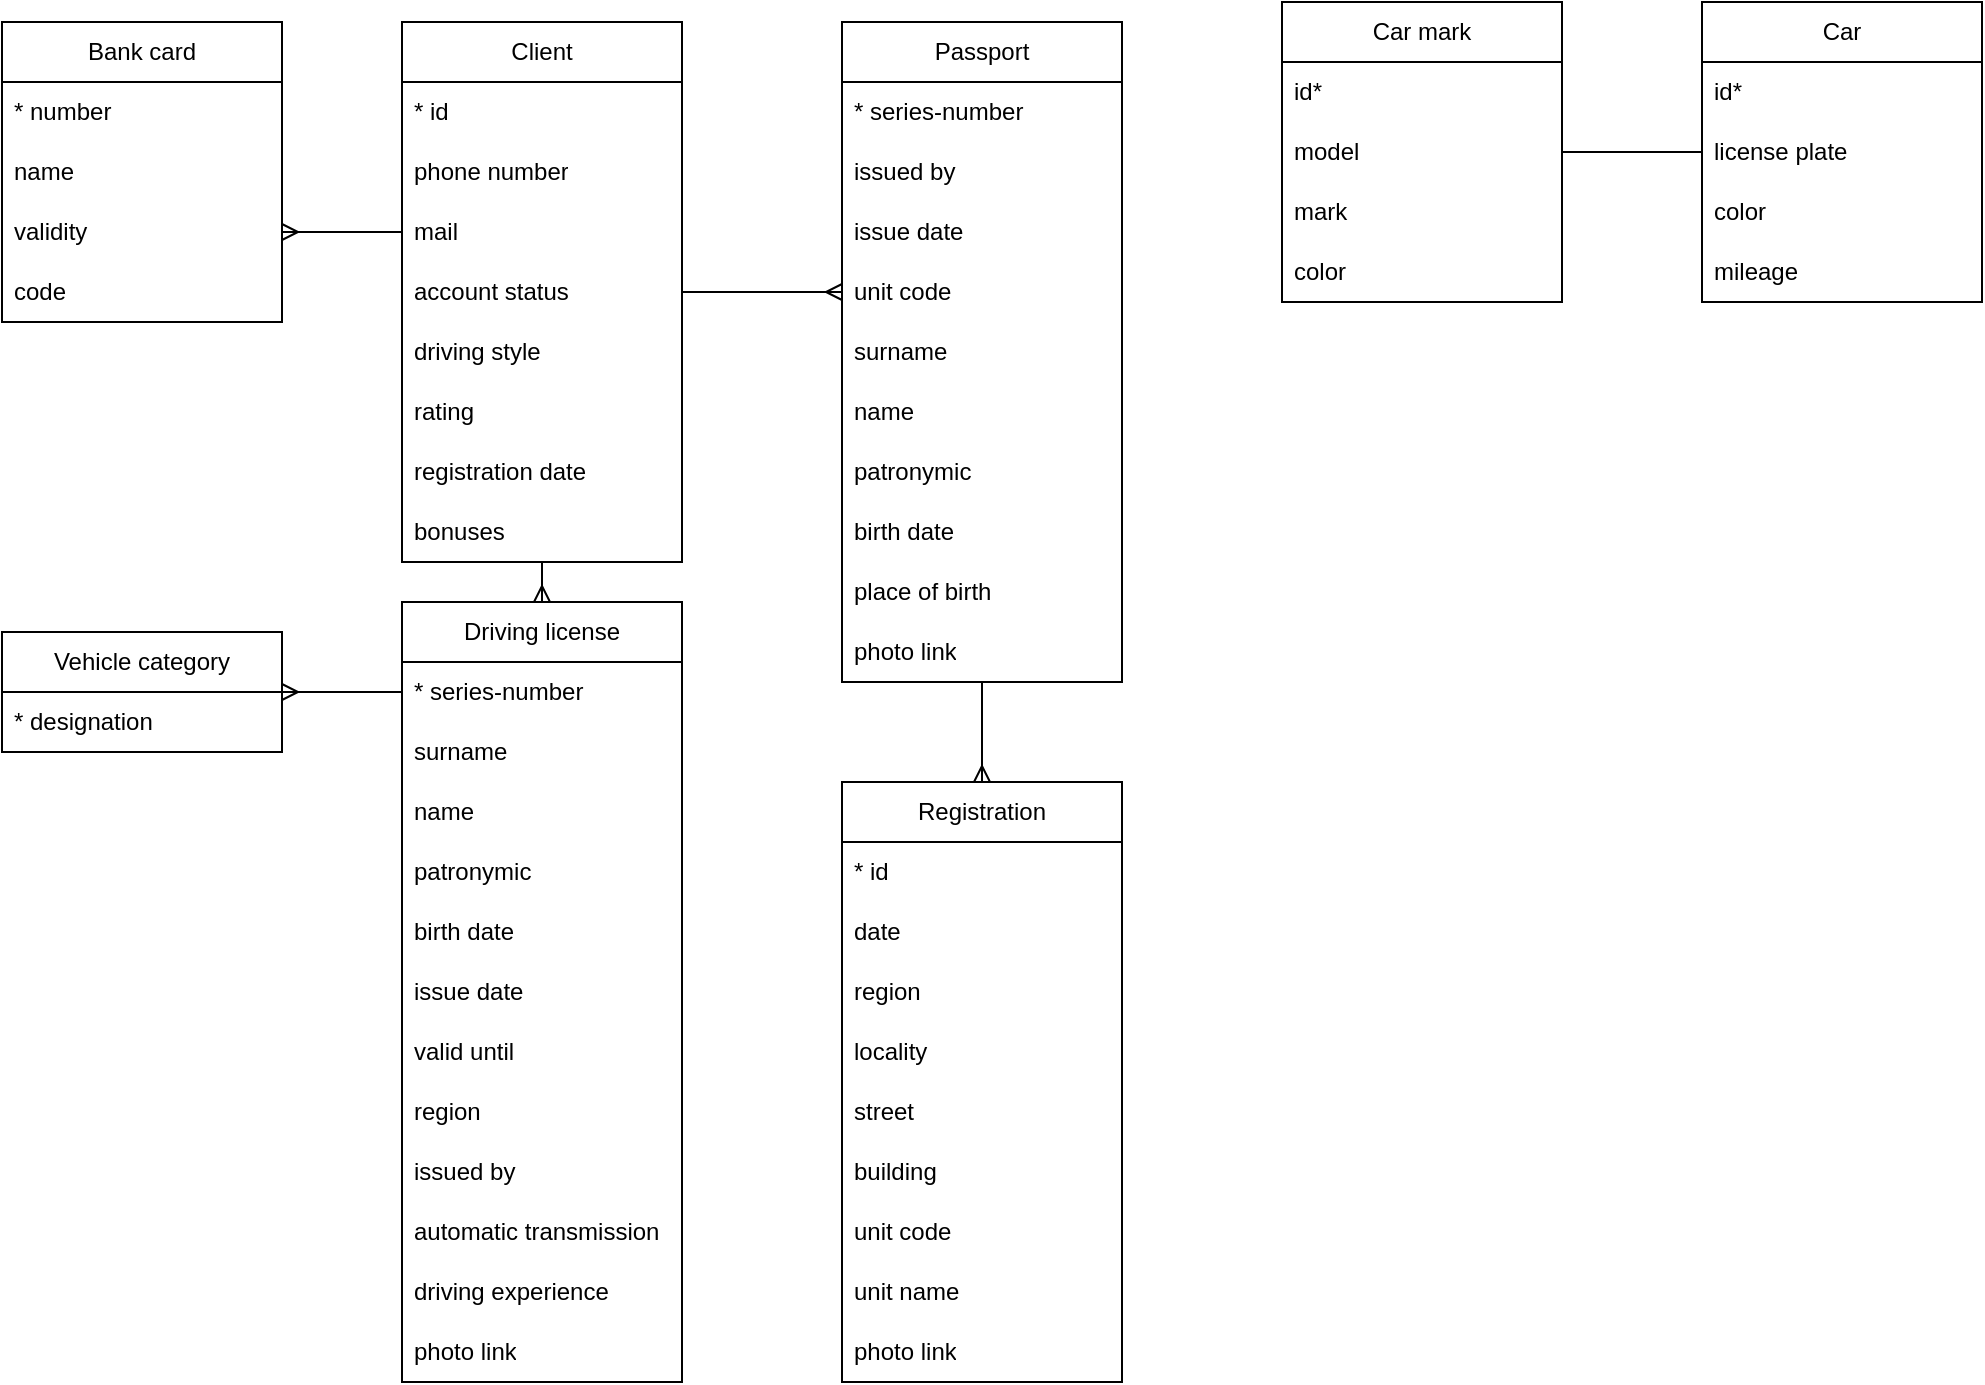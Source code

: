 <mxfile version="22.0.0" type="github">
  <diagram name="Страница 1" id="Xo3MInJ1jazoqIQb5yV8">
    <mxGraphModel dx="1313" dy="668" grid="1" gridSize="10" guides="1" tooltips="1" connect="1" arrows="1" fold="1" page="1" pageScale="1" pageWidth="2339" pageHeight="3300" math="0" shadow="0">
      <root>
        <mxCell id="0" />
        <mxCell id="1" parent="0" />
        <mxCell id="68RSDONvQVjGaNw9zP0U-49" style="edgeStyle=orthogonalEdgeStyle;rounded=0;orthogonalLoop=1;jettySize=auto;html=1;endArrow=ERmany;endFill=0;" parent="1" source="68RSDONvQVjGaNw9zP0U-1" target="68RSDONvQVjGaNw9zP0U-35" edge="1">
          <mxGeometry relative="1" as="geometry" />
        </mxCell>
        <mxCell id="Jm4ItVQTq7N8XU4CY2f_-9" style="edgeStyle=orthogonalEdgeStyle;rounded=0;orthogonalLoop=1;jettySize=auto;html=1;endArrow=ERmany;endFill=0;" parent="1" source="68RSDONvQVjGaNw9zP0U-1" target="Jm4ItVQTq7N8XU4CY2f_-1" edge="1">
          <mxGeometry relative="1" as="geometry">
            <Array as="points">
              <mxPoint x="310" y="225" />
              <mxPoint x="310" y="225" />
            </Array>
          </mxGeometry>
        </mxCell>
        <mxCell id="68RSDONvQVjGaNw9zP0U-1" value="Client" style="swimlane;fontStyle=0;childLayout=stackLayout;horizontal=1;startSize=30;horizontalStack=0;resizeParent=1;resizeParentMax=0;resizeLast=0;collapsible=1;marginBottom=0;whiteSpace=wrap;html=1;" parent="1" vertex="1">
          <mxGeometry x="360" y="120" width="140" height="270" as="geometry" />
        </mxCell>
        <mxCell id="68RSDONvQVjGaNw9zP0U-2" value="* id" style="text;strokeColor=none;fillColor=none;align=left;verticalAlign=middle;spacingLeft=4;spacingRight=4;overflow=hidden;points=[[0,0.5],[1,0.5]];portConstraint=eastwest;rotatable=0;whiteSpace=wrap;html=1;" parent="68RSDONvQVjGaNw9zP0U-1" vertex="1">
          <mxGeometry y="30" width="140" height="30" as="geometry" />
        </mxCell>
        <mxCell id="68RSDONvQVjGaNw9zP0U-34" value="phone number" style="text;strokeColor=none;fillColor=none;align=left;verticalAlign=middle;spacingLeft=4;spacingRight=4;overflow=hidden;points=[[0,0.5],[1,0.5]];portConstraint=eastwest;rotatable=0;whiteSpace=wrap;html=1;" parent="68RSDONvQVjGaNw9zP0U-1" vertex="1">
          <mxGeometry y="60" width="140" height="30" as="geometry" />
        </mxCell>
        <mxCell id="COJKhv0XAcf3NgJ0HPUm-2" value="mail" style="text;strokeColor=none;fillColor=none;align=left;verticalAlign=middle;spacingLeft=4;spacingRight=4;overflow=hidden;points=[[0,0.5],[1,0.5]];portConstraint=eastwest;rotatable=0;whiteSpace=wrap;html=1;" parent="68RSDONvQVjGaNw9zP0U-1" vertex="1">
          <mxGeometry y="90" width="140" height="30" as="geometry" />
        </mxCell>
        <mxCell id="68RSDONvQVjGaNw9zP0U-3" value="account status" style="text;strokeColor=none;fillColor=none;align=left;verticalAlign=middle;spacingLeft=4;spacingRight=4;overflow=hidden;points=[[0,0.5],[1,0.5]];portConstraint=eastwest;rotatable=0;whiteSpace=wrap;html=1;" parent="68RSDONvQVjGaNw9zP0U-1" vertex="1">
          <mxGeometry y="120" width="140" height="30" as="geometry" />
        </mxCell>
        <mxCell id="68RSDONvQVjGaNw9zP0U-6" value="driving style" style="text;strokeColor=none;fillColor=none;align=left;verticalAlign=middle;spacingLeft=4;spacingRight=4;overflow=hidden;points=[[0,0.5],[1,0.5]];portConstraint=eastwest;rotatable=0;whiteSpace=wrap;html=1;" parent="68RSDONvQVjGaNw9zP0U-1" vertex="1">
          <mxGeometry y="150" width="140" height="30" as="geometry" />
        </mxCell>
        <mxCell id="68RSDONvQVjGaNw9zP0U-4" value="rating" style="text;strokeColor=none;fillColor=none;align=left;verticalAlign=middle;spacingLeft=4;spacingRight=4;overflow=hidden;points=[[0,0.5],[1,0.5]];portConstraint=eastwest;rotatable=0;whiteSpace=wrap;html=1;" parent="68RSDONvQVjGaNw9zP0U-1" vertex="1">
          <mxGeometry y="180" width="140" height="30" as="geometry" />
        </mxCell>
        <mxCell id="68RSDONvQVjGaNw9zP0U-5" value="registration date" style="text;strokeColor=none;fillColor=none;align=left;verticalAlign=middle;spacingLeft=4;spacingRight=4;overflow=hidden;points=[[0,0.5],[1,0.5]];portConstraint=eastwest;rotatable=0;whiteSpace=wrap;html=1;" parent="68RSDONvQVjGaNw9zP0U-1" vertex="1">
          <mxGeometry y="210" width="140" height="30" as="geometry" />
        </mxCell>
        <mxCell id="Jm4ItVQTq7N8XU4CY2f_-10" value="bonuses" style="text;strokeColor=none;fillColor=none;align=left;verticalAlign=middle;spacingLeft=4;spacingRight=4;overflow=hidden;points=[[0,0.5],[1,0.5]];portConstraint=eastwest;rotatable=0;whiteSpace=wrap;html=1;" parent="68RSDONvQVjGaNw9zP0U-1" vertex="1">
          <mxGeometry y="240" width="140" height="30" as="geometry" />
        </mxCell>
        <mxCell id="68RSDONvQVjGaNw9zP0U-52" style="edgeStyle=orthogonalEdgeStyle;rounded=0;orthogonalLoop=1;jettySize=auto;html=1;endArrow=ERmany;endFill=0;" parent="1" source="68RSDONvQVjGaNw9zP0U-7" target="68RSDONvQVjGaNw9zP0U-18" edge="1">
          <mxGeometry relative="1" as="geometry" />
        </mxCell>
        <mxCell id="68RSDONvQVjGaNw9zP0U-7" value="Passport" style="swimlane;fontStyle=0;childLayout=stackLayout;horizontal=1;startSize=30;horizontalStack=0;resizeParent=1;resizeParentMax=0;resizeLast=0;collapsible=1;marginBottom=0;whiteSpace=wrap;html=1;" parent="1" vertex="1">
          <mxGeometry x="580" y="120" width="140" height="330" as="geometry" />
        </mxCell>
        <mxCell id="68RSDONvQVjGaNw9zP0U-8" value="* series-number" style="text;strokeColor=none;fillColor=none;align=left;verticalAlign=middle;spacingLeft=4;spacingRight=4;overflow=hidden;points=[[0,0.5],[1,0.5]];portConstraint=eastwest;rotatable=0;whiteSpace=wrap;html=1;" parent="68RSDONvQVjGaNw9zP0U-7" vertex="1">
          <mxGeometry y="30" width="140" height="30" as="geometry" />
        </mxCell>
        <mxCell id="68RSDONvQVjGaNw9zP0U-9" value="issued by" style="text;strokeColor=none;fillColor=none;align=left;verticalAlign=middle;spacingLeft=4;spacingRight=4;overflow=hidden;points=[[0,0.5],[1,0.5]];portConstraint=eastwest;rotatable=0;whiteSpace=wrap;html=1;" parent="68RSDONvQVjGaNw9zP0U-7" vertex="1">
          <mxGeometry y="60" width="140" height="30" as="geometry" />
        </mxCell>
        <mxCell id="COJKhv0XAcf3NgJ0HPUm-1" value="issue date" style="text;strokeColor=none;fillColor=none;align=left;verticalAlign=middle;spacingLeft=4;spacingRight=4;overflow=hidden;points=[[0,0.5],[1,0.5]];portConstraint=eastwest;rotatable=0;whiteSpace=wrap;html=1;" parent="68RSDONvQVjGaNw9zP0U-7" vertex="1">
          <mxGeometry y="90" width="140" height="30" as="geometry" />
        </mxCell>
        <mxCell id="68RSDONvQVjGaNw9zP0U-10" value="unit code" style="text;strokeColor=none;fillColor=none;align=left;verticalAlign=middle;spacingLeft=4;spacingRight=4;overflow=hidden;points=[[0,0.5],[1,0.5]];portConstraint=eastwest;rotatable=0;whiteSpace=wrap;html=1;" parent="68RSDONvQVjGaNw9zP0U-7" vertex="1">
          <mxGeometry y="120" width="140" height="30" as="geometry" />
        </mxCell>
        <mxCell id="68RSDONvQVjGaNw9zP0U-11" value="surname" style="text;strokeColor=none;fillColor=none;align=left;verticalAlign=middle;spacingLeft=4;spacingRight=4;overflow=hidden;points=[[0,0.5],[1,0.5]];portConstraint=eastwest;rotatable=0;whiteSpace=wrap;html=1;" parent="68RSDONvQVjGaNw9zP0U-7" vertex="1">
          <mxGeometry y="150" width="140" height="30" as="geometry" />
        </mxCell>
        <mxCell id="68RSDONvQVjGaNw9zP0U-12" value="name" style="text;strokeColor=none;fillColor=none;align=left;verticalAlign=middle;spacingLeft=4;spacingRight=4;overflow=hidden;points=[[0,0.5],[1,0.5]];portConstraint=eastwest;rotatable=0;whiteSpace=wrap;html=1;" parent="68RSDONvQVjGaNw9zP0U-7" vertex="1">
          <mxGeometry y="180" width="140" height="30" as="geometry" />
        </mxCell>
        <mxCell id="68RSDONvQVjGaNw9zP0U-13" value="patronymic" style="text;strokeColor=none;fillColor=none;align=left;verticalAlign=middle;spacingLeft=4;spacingRight=4;overflow=hidden;points=[[0,0.5],[1,0.5]];portConstraint=eastwest;rotatable=0;whiteSpace=wrap;html=1;" parent="68RSDONvQVjGaNw9zP0U-7" vertex="1">
          <mxGeometry y="210" width="140" height="30" as="geometry" />
        </mxCell>
        <mxCell id="68RSDONvQVjGaNw9zP0U-14" value="birth date" style="text;strokeColor=none;fillColor=none;align=left;verticalAlign=middle;spacingLeft=4;spacingRight=4;overflow=hidden;points=[[0,0.5],[1,0.5]];portConstraint=eastwest;rotatable=0;whiteSpace=wrap;html=1;" parent="68RSDONvQVjGaNw9zP0U-7" vertex="1">
          <mxGeometry y="240" width="140" height="30" as="geometry" />
        </mxCell>
        <mxCell id="68RSDONvQVjGaNw9zP0U-15" value="place of birth" style="text;strokeColor=none;fillColor=none;align=left;verticalAlign=middle;spacingLeft=4;spacingRight=4;overflow=hidden;points=[[0,0.5],[1,0.5]];portConstraint=eastwest;rotatable=0;whiteSpace=wrap;html=1;" parent="68RSDONvQVjGaNw9zP0U-7" vertex="1">
          <mxGeometry y="270" width="140" height="30" as="geometry" />
        </mxCell>
        <mxCell id="68RSDONvQVjGaNw9zP0U-55" value="photo link" style="text;strokeColor=none;fillColor=none;align=left;verticalAlign=middle;spacingLeft=4;spacingRight=4;overflow=hidden;points=[[0,0.5],[1,0.5]];portConstraint=eastwest;rotatable=0;whiteSpace=wrap;html=1;" parent="68RSDONvQVjGaNw9zP0U-7" vertex="1">
          <mxGeometry y="300" width="140" height="30" as="geometry" />
        </mxCell>
        <mxCell id="68RSDONvQVjGaNw9zP0U-18" value="Registration" style="swimlane;fontStyle=0;childLayout=stackLayout;horizontal=1;startSize=30;horizontalStack=0;resizeParent=1;resizeParentMax=0;resizeLast=0;collapsible=1;marginBottom=0;whiteSpace=wrap;html=1;" parent="1" vertex="1">
          <mxGeometry x="580" y="500" width="140" height="300" as="geometry" />
        </mxCell>
        <mxCell id="68RSDONvQVjGaNw9zP0U-56" value="* id" style="text;strokeColor=none;fillColor=none;align=left;verticalAlign=middle;spacingLeft=4;spacingRight=4;overflow=hidden;points=[[0,0.5],[1,0.5]];portConstraint=eastwest;rotatable=0;whiteSpace=wrap;html=1;" parent="68RSDONvQVjGaNw9zP0U-18" vertex="1">
          <mxGeometry y="30" width="140" height="30" as="geometry" />
        </mxCell>
        <mxCell id="68RSDONvQVjGaNw9zP0U-28" value="date" style="text;strokeColor=none;fillColor=none;align=left;verticalAlign=middle;spacingLeft=4;spacingRight=4;overflow=hidden;points=[[0,0.5],[1,0.5]];portConstraint=eastwest;rotatable=0;whiteSpace=wrap;html=1;" parent="68RSDONvQVjGaNw9zP0U-18" vertex="1">
          <mxGeometry y="60" width="140" height="30" as="geometry" />
        </mxCell>
        <mxCell id="68RSDONvQVjGaNw9zP0U-27" value="region" style="text;strokeColor=none;fillColor=none;align=left;verticalAlign=middle;spacingLeft=4;spacingRight=4;overflow=hidden;points=[[0,0.5],[1,0.5]];portConstraint=eastwest;rotatable=0;whiteSpace=wrap;html=1;" parent="68RSDONvQVjGaNw9zP0U-18" vertex="1">
          <mxGeometry y="90" width="140" height="30" as="geometry" />
        </mxCell>
        <mxCell id="68RSDONvQVjGaNw9zP0U-29" value="locality" style="text;strokeColor=none;fillColor=none;align=left;verticalAlign=middle;spacingLeft=4;spacingRight=4;overflow=hidden;points=[[0,0.5],[1,0.5]];portConstraint=eastwest;rotatable=0;whiteSpace=wrap;html=1;" parent="68RSDONvQVjGaNw9zP0U-18" vertex="1">
          <mxGeometry y="120" width="140" height="30" as="geometry" />
        </mxCell>
        <mxCell id="68RSDONvQVjGaNw9zP0U-30" value="street" style="text;strokeColor=none;fillColor=none;align=left;verticalAlign=middle;spacingLeft=4;spacingRight=4;overflow=hidden;points=[[0,0.5],[1,0.5]];portConstraint=eastwest;rotatable=0;whiteSpace=wrap;html=1;" parent="68RSDONvQVjGaNw9zP0U-18" vertex="1">
          <mxGeometry y="150" width="140" height="30" as="geometry" />
        </mxCell>
        <mxCell id="68RSDONvQVjGaNw9zP0U-31" value="building" style="text;strokeColor=none;fillColor=none;align=left;verticalAlign=middle;spacingLeft=4;spacingRight=4;overflow=hidden;points=[[0,0.5],[1,0.5]];portConstraint=eastwest;rotatable=0;whiteSpace=wrap;html=1;" parent="68RSDONvQVjGaNw9zP0U-18" vertex="1">
          <mxGeometry y="180" width="140" height="30" as="geometry" />
        </mxCell>
        <mxCell id="68RSDONvQVjGaNw9zP0U-32" value="unit code" style="text;strokeColor=none;fillColor=none;align=left;verticalAlign=middle;spacingLeft=4;spacingRight=4;overflow=hidden;points=[[0,0.5],[1,0.5]];portConstraint=eastwest;rotatable=0;whiteSpace=wrap;html=1;" parent="68RSDONvQVjGaNw9zP0U-18" vertex="1">
          <mxGeometry y="210" width="140" height="30" as="geometry" />
        </mxCell>
        <mxCell id="68RSDONvQVjGaNw9zP0U-33" value="unit name" style="text;strokeColor=none;fillColor=none;align=left;verticalAlign=middle;spacingLeft=4;spacingRight=4;overflow=hidden;points=[[0,0.5],[1,0.5]];portConstraint=eastwest;rotatable=0;whiteSpace=wrap;html=1;" parent="68RSDONvQVjGaNw9zP0U-18" vertex="1">
          <mxGeometry y="240" width="140" height="30" as="geometry" />
        </mxCell>
        <mxCell id="68RSDONvQVjGaNw9zP0U-54" value="photo link" style="text;strokeColor=none;fillColor=none;align=left;verticalAlign=middle;spacingLeft=4;spacingRight=4;overflow=hidden;points=[[0,0.5],[1,0.5]];portConstraint=eastwest;rotatable=0;whiteSpace=wrap;html=1;" parent="68RSDONvQVjGaNw9zP0U-18" vertex="1">
          <mxGeometry y="270" width="140" height="30" as="geometry" />
        </mxCell>
        <mxCell id="68RSDONvQVjGaNw9zP0U-35" value="Driving license" style="swimlane;fontStyle=0;childLayout=stackLayout;horizontal=1;startSize=30;horizontalStack=0;resizeParent=1;resizeParentMax=0;resizeLast=0;collapsible=1;marginBottom=0;whiteSpace=wrap;html=1;" parent="1" vertex="1">
          <mxGeometry x="360" y="410" width="140" height="390" as="geometry" />
        </mxCell>
        <mxCell id="68RSDONvQVjGaNw9zP0U-36" value="* series-number" style="text;strokeColor=none;fillColor=none;align=left;verticalAlign=middle;spacingLeft=4;spacingRight=4;overflow=hidden;points=[[0,0.5],[1,0.5]];portConstraint=eastwest;rotatable=0;whiteSpace=wrap;html=1;" parent="68RSDONvQVjGaNw9zP0U-35" vertex="1">
          <mxGeometry y="30" width="140" height="30" as="geometry" />
        </mxCell>
        <mxCell id="68RSDONvQVjGaNw9zP0U-44" value="surname" style="text;strokeColor=none;fillColor=none;align=left;verticalAlign=middle;spacingLeft=4;spacingRight=4;overflow=hidden;points=[[0,0.5],[1,0.5]];portConstraint=eastwest;rotatable=0;whiteSpace=wrap;html=1;" parent="68RSDONvQVjGaNw9zP0U-35" vertex="1">
          <mxGeometry y="60" width="140" height="30" as="geometry" />
        </mxCell>
        <mxCell id="68RSDONvQVjGaNw9zP0U-45" value="name" style="text;strokeColor=none;fillColor=none;align=left;verticalAlign=middle;spacingLeft=4;spacingRight=4;overflow=hidden;points=[[0,0.5],[1,0.5]];portConstraint=eastwest;rotatable=0;whiteSpace=wrap;html=1;" parent="68RSDONvQVjGaNw9zP0U-35" vertex="1">
          <mxGeometry y="90" width="140" height="30" as="geometry" />
        </mxCell>
        <mxCell id="68RSDONvQVjGaNw9zP0U-46" value="patronymic" style="text;strokeColor=none;fillColor=none;align=left;verticalAlign=middle;spacingLeft=4;spacingRight=4;overflow=hidden;points=[[0,0.5],[1,0.5]];portConstraint=eastwest;rotatable=0;whiteSpace=wrap;html=1;" parent="68RSDONvQVjGaNw9zP0U-35" vertex="1">
          <mxGeometry y="120" width="140" height="30" as="geometry" />
        </mxCell>
        <mxCell id="68RSDONvQVjGaNw9zP0U-47" value="birth date" style="text;strokeColor=none;fillColor=none;align=left;verticalAlign=middle;spacingLeft=4;spacingRight=4;overflow=hidden;points=[[0,0.5],[1,0.5]];portConstraint=eastwest;rotatable=0;whiteSpace=wrap;html=1;" parent="68RSDONvQVjGaNw9zP0U-35" vertex="1">
          <mxGeometry y="150" width="140" height="30" as="geometry" />
        </mxCell>
        <mxCell id="68RSDONvQVjGaNw9zP0U-38" value="issue date" style="text;strokeColor=none;fillColor=none;align=left;verticalAlign=middle;spacingLeft=4;spacingRight=4;overflow=hidden;points=[[0,0.5],[1,0.5]];portConstraint=eastwest;rotatable=0;whiteSpace=wrap;html=1;" parent="68RSDONvQVjGaNw9zP0U-35" vertex="1">
          <mxGeometry y="180" width="140" height="30" as="geometry" />
        </mxCell>
        <mxCell id="68RSDONvQVjGaNw9zP0U-39" value="valid until" style="text;strokeColor=none;fillColor=none;align=left;verticalAlign=middle;spacingLeft=4;spacingRight=4;overflow=hidden;points=[[0,0.5],[1,0.5]];portConstraint=eastwest;rotatable=0;whiteSpace=wrap;html=1;" parent="68RSDONvQVjGaNw9zP0U-35" vertex="1">
          <mxGeometry y="210" width="140" height="30" as="geometry" />
        </mxCell>
        <mxCell id="68RSDONvQVjGaNw9zP0U-40" value="region" style="text;strokeColor=none;fillColor=none;align=left;verticalAlign=middle;spacingLeft=4;spacingRight=4;overflow=hidden;points=[[0,0.5],[1,0.5]];portConstraint=eastwest;rotatable=0;whiteSpace=wrap;html=1;" parent="68RSDONvQVjGaNw9zP0U-35" vertex="1">
          <mxGeometry y="240" width="140" height="30" as="geometry" />
        </mxCell>
        <mxCell id="68RSDONvQVjGaNw9zP0U-37" value="issued by" style="text;strokeColor=none;fillColor=none;align=left;verticalAlign=middle;spacingLeft=4;spacingRight=4;overflow=hidden;points=[[0,0.5],[1,0.5]];portConstraint=eastwest;rotatable=0;whiteSpace=wrap;html=1;" parent="68RSDONvQVjGaNw9zP0U-35" vertex="1">
          <mxGeometry y="270" width="140" height="30" as="geometry" />
        </mxCell>
        <mxCell id="68RSDONvQVjGaNw9zP0U-42" value="automatic transmission" style="text;strokeColor=none;fillColor=none;align=left;verticalAlign=middle;spacingLeft=4;spacingRight=4;overflow=hidden;points=[[0,0.5],[1,0.5]];portConstraint=eastwest;rotatable=0;whiteSpace=wrap;html=1;" parent="68RSDONvQVjGaNw9zP0U-35" vertex="1">
          <mxGeometry y="300" width="140" height="30" as="geometry" />
        </mxCell>
        <mxCell id="68RSDONvQVjGaNw9zP0U-48" value="driving experience" style="text;strokeColor=none;fillColor=none;align=left;verticalAlign=middle;spacingLeft=4;spacingRight=4;overflow=hidden;points=[[0,0.5],[1,0.5]];portConstraint=eastwest;rotatable=0;whiteSpace=wrap;html=1;" parent="68RSDONvQVjGaNw9zP0U-35" vertex="1">
          <mxGeometry y="330" width="140" height="30" as="geometry" />
        </mxCell>
        <mxCell id="68RSDONvQVjGaNw9zP0U-53" value="photo link" style="text;strokeColor=none;fillColor=none;align=left;verticalAlign=middle;spacingLeft=4;spacingRight=4;overflow=hidden;points=[[0,0.5],[1,0.5]];portConstraint=eastwest;rotatable=0;whiteSpace=wrap;html=1;" parent="68RSDONvQVjGaNw9zP0U-35" vertex="1">
          <mxGeometry y="360" width="140" height="30" as="geometry" />
        </mxCell>
        <mxCell id="68RSDONvQVjGaNw9zP0U-50" style="edgeStyle=orthogonalEdgeStyle;rounded=0;orthogonalLoop=1;jettySize=auto;html=1;startArrow=none;startFill=0;endArrow=ERmany;endFill=0;" parent="1" source="68RSDONvQVjGaNw9zP0U-1" target="68RSDONvQVjGaNw9zP0U-10" edge="1">
          <mxGeometry relative="1" as="geometry">
            <Array as="points" />
          </mxGeometry>
        </mxCell>
        <mxCell id="Jm4ItVQTq7N8XU4CY2f_-1" value="Bank card" style="swimlane;fontStyle=0;childLayout=stackLayout;horizontal=1;startSize=30;horizontalStack=0;resizeParent=1;resizeParentMax=0;resizeLast=0;collapsible=1;marginBottom=0;whiteSpace=wrap;html=1;" parent="1" vertex="1">
          <mxGeometry x="160" y="120" width="140" height="150" as="geometry" />
        </mxCell>
        <mxCell id="Jm4ItVQTq7N8XU4CY2f_-2" value="* number" style="text;strokeColor=none;fillColor=none;align=left;verticalAlign=middle;spacingLeft=4;spacingRight=4;overflow=hidden;points=[[0,0.5],[1,0.5]];portConstraint=eastwest;rotatable=0;whiteSpace=wrap;html=1;" parent="Jm4ItVQTq7N8XU4CY2f_-1" vertex="1">
          <mxGeometry y="30" width="140" height="30" as="geometry" />
        </mxCell>
        <mxCell id="Jm4ItVQTq7N8XU4CY2f_-3" value="name" style="text;strokeColor=none;fillColor=none;align=left;verticalAlign=middle;spacingLeft=4;spacingRight=4;overflow=hidden;points=[[0,0.5],[1,0.5]];portConstraint=eastwest;rotatable=0;whiteSpace=wrap;html=1;" parent="Jm4ItVQTq7N8XU4CY2f_-1" vertex="1">
          <mxGeometry y="60" width="140" height="30" as="geometry" />
        </mxCell>
        <mxCell id="Jm4ItVQTq7N8XU4CY2f_-4" value="validity" style="text;strokeColor=none;fillColor=none;align=left;verticalAlign=middle;spacingLeft=4;spacingRight=4;overflow=hidden;points=[[0,0.5],[1,0.5]];portConstraint=eastwest;rotatable=0;whiteSpace=wrap;html=1;" parent="Jm4ItVQTq7N8XU4CY2f_-1" vertex="1">
          <mxGeometry y="90" width="140" height="30" as="geometry" />
        </mxCell>
        <mxCell id="Jm4ItVQTq7N8XU4CY2f_-5" value="code" style="text;strokeColor=none;fillColor=none;align=left;verticalAlign=middle;spacingLeft=4;spacingRight=4;overflow=hidden;points=[[0,0.5],[1,0.5]];portConstraint=eastwest;rotatable=0;whiteSpace=wrap;html=1;" parent="Jm4ItVQTq7N8XU4CY2f_-1" vertex="1">
          <mxGeometry y="120" width="140" height="30" as="geometry" />
        </mxCell>
        <mxCell id="Jm4ItVQTq7N8XU4CY2f_-11" value="Vehicle category" style="swimlane;fontStyle=0;childLayout=stackLayout;horizontal=1;startSize=30;horizontalStack=0;resizeParent=1;resizeParentMax=0;resizeLast=0;collapsible=1;marginBottom=0;whiteSpace=wrap;html=1;" parent="1" vertex="1">
          <mxGeometry x="160" y="425" width="140" height="60" as="geometry" />
        </mxCell>
        <mxCell id="Jm4ItVQTq7N8XU4CY2f_-12" value="*&amp;nbsp;designation" style="text;strokeColor=none;fillColor=none;align=left;verticalAlign=middle;spacingLeft=4;spacingRight=4;overflow=hidden;points=[[0,0.5],[1,0.5]];portConstraint=eastwest;rotatable=0;whiteSpace=wrap;html=1;" parent="Jm4ItVQTq7N8XU4CY2f_-11" vertex="1">
          <mxGeometry y="30" width="140" height="30" as="geometry" />
        </mxCell>
        <mxCell id="Jm4ItVQTq7N8XU4CY2f_-16" style="edgeStyle=orthogonalEdgeStyle;rounded=0;orthogonalLoop=1;jettySize=auto;html=1;endArrow=ERmany;endFill=0;" parent="1" source="68RSDONvQVjGaNw9zP0U-36" target="Jm4ItVQTq7N8XU4CY2f_-11" edge="1">
          <mxGeometry relative="1" as="geometry" />
        </mxCell>
        <mxCell id="8YPLwjJUeHXTAvc8ma8n-1" value="Car" style="swimlane;fontStyle=0;childLayout=stackLayout;horizontal=1;startSize=30;horizontalStack=0;resizeParent=1;resizeParentMax=0;resizeLast=0;collapsible=1;marginBottom=0;whiteSpace=wrap;html=1;" vertex="1" parent="1">
          <mxGeometry x="1010" y="110" width="140" height="150" as="geometry" />
        </mxCell>
        <mxCell id="8YPLwjJUeHXTAvc8ma8n-10" value="id*" style="text;strokeColor=none;fillColor=none;align=left;verticalAlign=middle;spacingLeft=4;spacingRight=4;overflow=hidden;points=[[0,0.5],[1,0.5]];portConstraint=eastwest;rotatable=0;whiteSpace=wrap;html=1;" vertex="1" parent="8YPLwjJUeHXTAvc8ma8n-1">
          <mxGeometry y="30" width="140" height="30" as="geometry" />
        </mxCell>
        <mxCell id="8YPLwjJUeHXTAvc8ma8n-2" value="license plate" style="text;strokeColor=none;fillColor=none;align=left;verticalAlign=middle;spacingLeft=4;spacingRight=4;overflow=hidden;points=[[0,0.5],[1,0.5]];portConstraint=eastwest;rotatable=0;whiteSpace=wrap;html=1;" vertex="1" parent="8YPLwjJUeHXTAvc8ma8n-1">
          <mxGeometry y="60" width="140" height="30" as="geometry" />
        </mxCell>
        <mxCell id="8YPLwjJUeHXTAvc8ma8n-3" value="color" style="text;strokeColor=none;fillColor=none;align=left;verticalAlign=middle;spacingLeft=4;spacingRight=4;overflow=hidden;points=[[0,0.5],[1,0.5]];portConstraint=eastwest;rotatable=0;whiteSpace=wrap;html=1;" vertex="1" parent="8YPLwjJUeHXTAvc8ma8n-1">
          <mxGeometry y="90" width="140" height="30" as="geometry" />
        </mxCell>
        <mxCell id="8YPLwjJUeHXTAvc8ma8n-4" value="mileage" style="text;strokeColor=none;fillColor=none;align=left;verticalAlign=middle;spacingLeft=4;spacingRight=4;overflow=hidden;points=[[0,0.5],[1,0.5]];portConstraint=eastwest;rotatable=0;whiteSpace=wrap;html=1;" vertex="1" parent="8YPLwjJUeHXTAvc8ma8n-1">
          <mxGeometry y="120" width="140" height="30" as="geometry" />
        </mxCell>
        <mxCell id="8YPLwjJUeHXTAvc8ma8n-5" value="Car mark" style="swimlane;fontStyle=0;childLayout=stackLayout;horizontal=1;startSize=30;horizontalStack=0;resizeParent=1;resizeParentMax=0;resizeLast=0;collapsible=1;marginBottom=0;whiteSpace=wrap;html=1;" vertex="1" parent="1">
          <mxGeometry x="800" y="110" width="140" height="150" as="geometry" />
        </mxCell>
        <mxCell id="8YPLwjJUeHXTAvc8ma8n-9" value="id*" style="text;strokeColor=none;fillColor=none;align=left;verticalAlign=middle;spacingLeft=4;spacingRight=4;overflow=hidden;points=[[0,0.5],[1,0.5]];portConstraint=eastwest;rotatable=0;whiteSpace=wrap;html=1;" vertex="1" parent="8YPLwjJUeHXTAvc8ma8n-5">
          <mxGeometry y="30" width="140" height="30" as="geometry" />
        </mxCell>
        <mxCell id="8YPLwjJUeHXTAvc8ma8n-6" value="model" style="text;strokeColor=none;fillColor=none;align=left;verticalAlign=middle;spacingLeft=4;spacingRight=4;overflow=hidden;points=[[0,0.5],[1,0.5]];portConstraint=eastwest;rotatable=0;whiteSpace=wrap;html=1;" vertex="1" parent="8YPLwjJUeHXTAvc8ma8n-5">
          <mxGeometry y="60" width="140" height="30" as="geometry" />
        </mxCell>
        <mxCell id="8YPLwjJUeHXTAvc8ma8n-7" value="mark" style="text;strokeColor=none;fillColor=none;align=left;verticalAlign=middle;spacingLeft=4;spacingRight=4;overflow=hidden;points=[[0,0.5],[1,0.5]];portConstraint=eastwest;rotatable=0;whiteSpace=wrap;html=1;" vertex="1" parent="8YPLwjJUeHXTAvc8ma8n-5">
          <mxGeometry y="90" width="140" height="30" as="geometry" />
        </mxCell>
        <mxCell id="8YPLwjJUeHXTAvc8ma8n-8" value="color" style="text;strokeColor=none;fillColor=none;align=left;verticalAlign=middle;spacingLeft=4;spacingRight=4;overflow=hidden;points=[[0,0.5],[1,0.5]];portConstraint=eastwest;rotatable=0;whiteSpace=wrap;html=1;" vertex="1" parent="8YPLwjJUeHXTAvc8ma8n-5">
          <mxGeometry y="120" width="140" height="30" as="geometry" />
        </mxCell>
        <mxCell id="8YPLwjJUeHXTAvc8ma8n-11" style="edgeStyle=orthogonalEdgeStyle;rounded=0;orthogonalLoop=1;jettySize=auto;html=1;entryX=1;entryY=0.5;entryDx=0;entryDy=0;endArrow=none;endFill=0;" edge="1" parent="1" source="8YPLwjJUeHXTAvc8ma8n-2" target="8YPLwjJUeHXTAvc8ma8n-6">
          <mxGeometry relative="1" as="geometry" />
        </mxCell>
      </root>
    </mxGraphModel>
  </diagram>
</mxfile>
